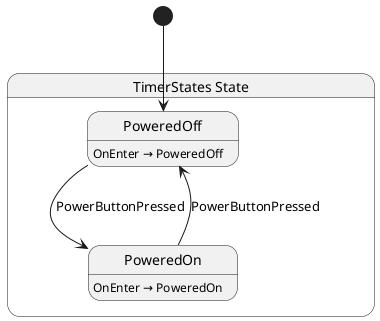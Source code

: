 @startuml TimerStates
state "TimerStates State" as CodeJunkie_StateChart_Tutorial_TimerStates_State {
  state "PoweredOff" as CodeJunkie_StateChart_Tutorial_TimerStates_State_PoweredOff
  state "PoweredOn" as CodeJunkie_StateChart_Tutorial_TimerStates_State_PoweredOn
}

CodeJunkie_StateChart_Tutorial_TimerStates_State_PoweredOff --> CodeJunkie_StateChart_Tutorial_TimerStates_State_PoweredOn : PowerButtonPressed
CodeJunkie_StateChart_Tutorial_TimerStates_State_PoweredOn --> CodeJunkie_StateChart_Tutorial_TimerStates_State_PoweredOff : PowerButtonPressed

CodeJunkie_StateChart_Tutorial_TimerStates_State_PoweredOff : OnEnter → PoweredOff
CodeJunkie_StateChart_Tutorial_TimerStates_State_PoweredOn : OnEnter → PoweredOn

[*] --> CodeJunkie_StateChart_Tutorial_TimerStates_State_PoweredOff
@enduml